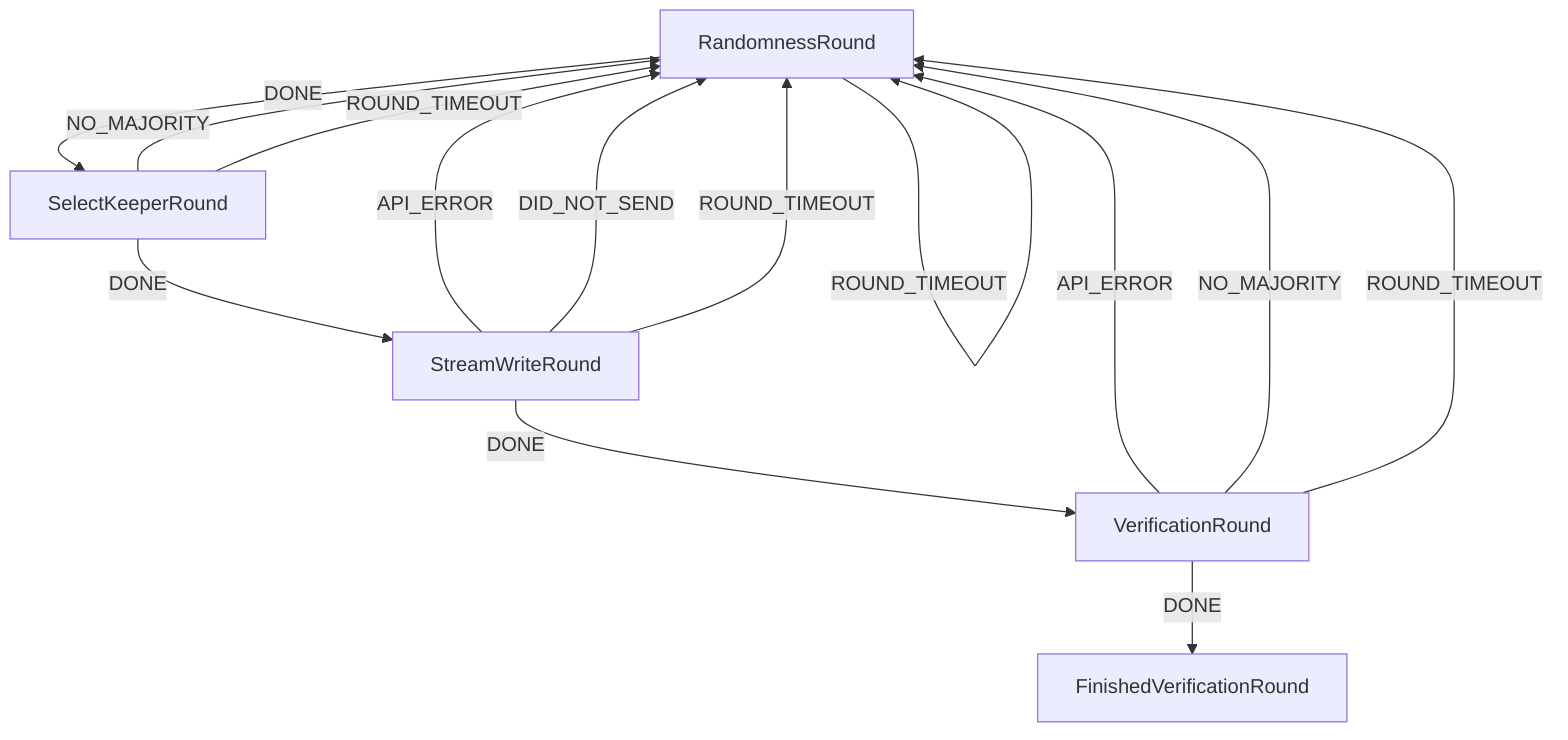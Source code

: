 graph TD
  RandomnessRound
  FinishedVerificationRound
  RandomnessRound
  SelectKeeperRound
  StreamWriteRound
  VerificationRound
  RandomnessRound -->|DONE| SelectKeeperRound
  RandomnessRound -->|NO_MAJORITY| RandomnessRound
  RandomnessRound -->|ROUND_TIMEOUT| RandomnessRound
  SelectKeeperRound -->|DONE| StreamWriteRound
  SelectKeeperRound -->|NO_MAJORITY| RandomnessRound
  SelectKeeperRound -->|ROUND_TIMEOUT| RandomnessRound
  StreamWriteRound -->|API_ERROR| RandomnessRound
  StreamWriteRound -->|DID_NOT_SEND| RandomnessRound
  StreamWriteRound -->|DONE| VerificationRound
  StreamWriteRound -->|ROUND_TIMEOUT| RandomnessRound
  VerificationRound -->|API_ERROR| RandomnessRound
  VerificationRound -->|DONE| FinishedVerificationRound
  VerificationRound -->|NO_MAJORITY| RandomnessRound
  VerificationRound -->|ROUND_TIMEOUT| RandomnessRound